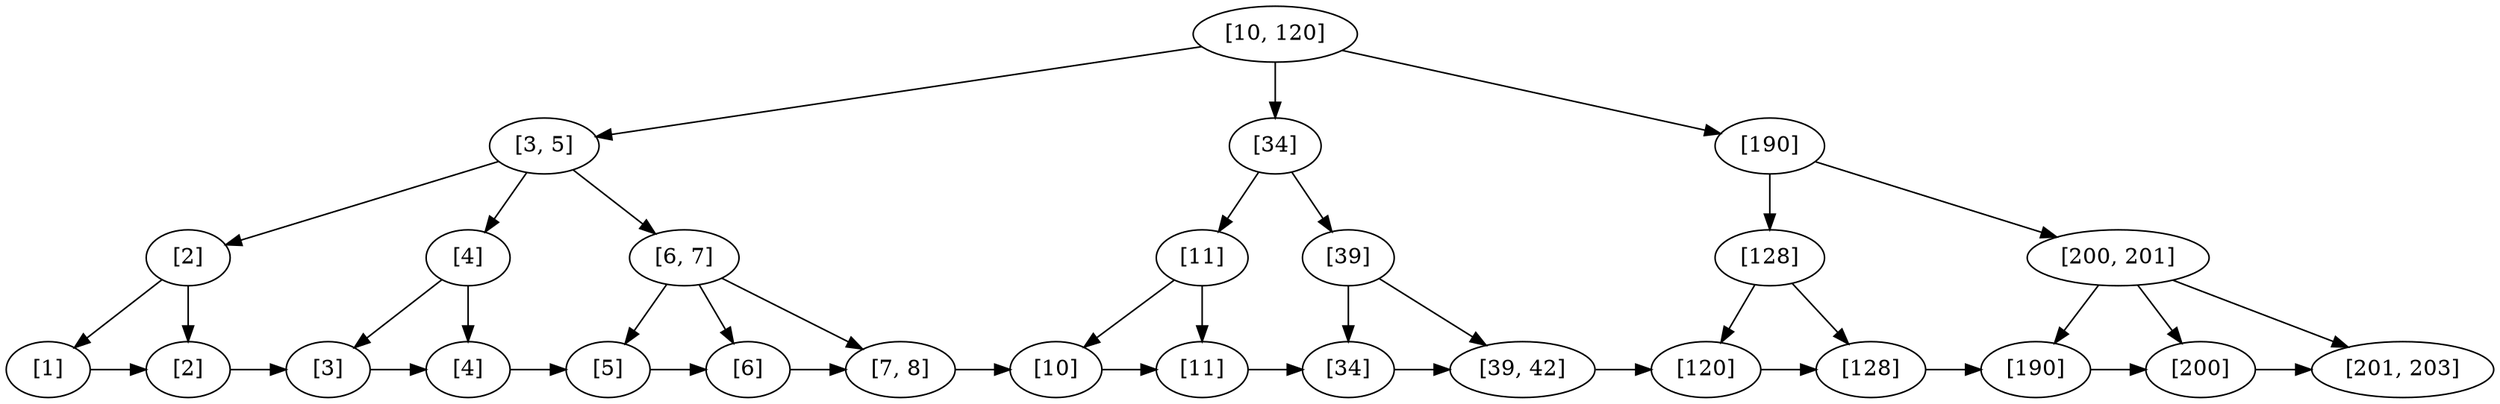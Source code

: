 // BPlusTree
digraph {
	nodesep=0.5 rankdir=TB ranksep=0.5 splines=true
	{
		rank=same
		"8c1cbe8b-0592-472a-adec-83f1feaa9c7e" [label="[10, 120]"]
	}
	"8c1cbe8b-0592-472a-adec-83f1feaa9c7e" -> "9b2229fb-29c2-491c-aa5b-7341d282c9db"
	"8c1cbe8b-0592-472a-adec-83f1feaa9c7e" -> "79369981-eda3-49ce-8c12-16fd732b4f6a"
	"8c1cbe8b-0592-472a-adec-83f1feaa9c7e" -> "db2b4000-0def-4b23-ae42-3fd0ef1f9c61"
	{
		rank=same
		"9b2229fb-29c2-491c-aa5b-7341d282c9db" [label="[3, 5]"]
		"79369981-eda3-49ce-8c12-16fd732b4f6a" [label="[34]"]
		"db2b4000-0def-4b23-ae42-3fd0ef1f9c61" [label="[190]"]
	}
	"9b2229fb-29c2-491c-aa5b-7341d282c9db" -> "6e24f6ae-e5c6-4109-90d4-95e753e796ba"
	"9b2229fb-29c2-491c-aa5b-7341d282c9db" -> "ae31e7e4-46e2-4239-a8eb-fd14b6157021"
	"9b2229fb-29c2-491c-aa5b-7341d282c9db" -> "8c796c4e-42ca-4a4c-81be-f00f4234be5b"
	"79369981-eda3-49ce-8c12-16fd732b4f6a" -> "0ac6a1d5-ace8-4354-9882-6a1fc6d52dff"
	"79369981-eda3-49ce-8c12-16fd732b4f6a" -> "afcb15aa-6917-4959-90f1-b4745c0867a0"
	"db2b4000-0def-4b23-ae42-3fd0ef1f9c61" -> "d7b97d47-8067-4cad-94da-488483659c78"
	"db2b4000-0def-4b23-ae42-3fd0ef1f9c61" -> "871677f1-e09c-445c-8474-891f189b364f"
	{
		rank=same
		"6e24f6ae-e5c6-4109-90d4-95e753e796ba" [label="[2]"]
		"ae31e7e4-46e2-4239-a8eb-fd14b6157021" [label="[4]"]
		"8c796c4e-42ca-4a4c-81be-f00f4234be5b" [label="[6, 7]"]
		"0ac6a1d5-ace8-4354-9882-6a1fc6d52dff" [label="[11]"]
		"afcb15aa-6917-4959-90f1-b4745c0867a0" [label="[39]"]
		"d7b97d47-8067-4cad-94da-488483659c78" [label="[128]"]
		"871677f1-e09c-445c-8474-891f189b364f" [label="[200, 201]"]
	}
	"6e24f6ae-e5c6-4109-90d4-95e753e796ba" -> "4b8bbc02-5601-44b5-ba05-5f87f99cf5e7"
	"6e24f6ae-e5c6-4109-90d4-95e753e796ba" -> "377104bb-347f-49f7-a85b-dc66dd2bdf6d"
	"ae31e7e4-46e2-4239-a8eb-fd14b6157021" -> "8fae6aca-7507-4f42-b247-3c51782b6da8"
	"ae31e7e4-46e2-4239-a8eb-fd14b6157021" -> "0ba62591-45b5-4e29-821d-d48ae6ce23cb"
	"8c796c4e-42ca-4a4c-81be-f00f4234be5b" -> "5f56f6d0-d180-48fc-937a-99fcbba5a0ec"
	"8c796c4e-42ca-4a4c-81be-f00f4234be5b" -> "f493404e-39a6-4566-84d9-24d9b3a18b9a"
	"8c796c4e-42ca-4a4c-81be-f00f4234be5b" -> "cbe8f9fd-5718-4cea-915e-048d1f2815ac"
	"0ac6a1d5-ace8-4354-9882-6a1fc6d52dff" -> "15778100-0dca-4b00-a20d-0c53e3c22546"
	"0ac6a1d5-ace8-4354-9882-6a1fc6d52dff" -> "405876b5-0ce2-411f-a8bd-0734fa38dbf1"
	"afcb15aa-6917-4959-90f1-b4745c0867a0" -> "927bebf6-110f-4b99-b5a2-56194d2024ff"
	"afcb15aa-6917-4959-90f1-b4745c0867a0" -> "2345b959-6a69-40e5-bd40-b9f1e2139666"
	"d7b97d47-8067-4cad-94da-488483659c78" -> "709632e7-4433-4522-8ee9-51c0b2e40a33"
	"d7b97d47-8067-4cad-94da-488483659c78" -> "3f5485b3-b01f-4f41-8b7d-826115731617"
	"871677f1-e09c-445c-8474-891f189b364f" -> "8fe6a4cf-ba1b-41b8-8751-1f69ad8cddfa"
	"871677f1-e09c-445c-8474-891f189b364f" -> "8f51757c-b505-415e-b837-5596683f46f3"
	"871677f1-e09c-445c-8474-891f189b364f" -> "9b24d583-c64b-4df7-8fb6-442529088fba"
	{
		rank=same
		"4b8bbc02-5601-44b5-ba05-5f87f99cf5e7" [label="[1]"]
		"377104bb-347f-49f7-a85b-dc66dd2bdf6d" [label="[2]"]
		"8fae6aca-7507-4f42-b247-3c51782b6da8" [label="[3]"]
		"0ba62591-45b5-4e29-821d-d48ae6ce23cb" [label="[4]"]
		"5f56f6d0-d180-48fc-937a-99fcbba5a0ec" [label="[5]"]
		"f493404e-39a6-4566-84d9-24d9b3a18b9a" [label="[6]"]
		"cbe8f9fd-5718-4cea-915e-048d1f2815ac" [label="[7, 8]"]
		"15778100-0dca-4b00-a20d-0c53e3c22546" [label="[10]"]
		"405876b5-0ce2-411f-a8bd-0734fa38dbf1" [label="[11]"]
		"927bebf6-110f-4b99-b5a2-56194d2024ff" [label="[34]"]
		"2345b959-6a69-40e5-bd40-b9f1e2139666" [label="[39, 42]"]
		"709632e7-4433-4522-8ee9-51c0b2e40a33" [label="[120]"]
		"3f5485b3-b01f-4f41-8b7d-826115731617" [label="[128]"]
		"8fe6a4cf-ba1b-41b8-8751-1f69ad8cddfa" [label="[190]"]
		"8f51757c-b505-415e-b837-5596683f46f3" [label="[200]"]
		"9b24d583-c64b-4df7-8fb6-442529088fba" [label="[201, 203]"]
	}
	"4b8bbc02-5601-44b5-ba05-5f87f99cf5e7" -> "377104bb-347f-49f7-a85b-dc66dd2bdf6d"
	"377104bb-347f-49f7-a85b-dc66dd2bdf6d" -> "8fae6aca-7507-4f42-b247-3c51782b6da8"
	"8fae6aca-7507-4f42-b247-3c51782b6da8" -> "0ba62591-45b5-4e29-821d-d48ae6ce23cb"
	"0ba62591-45b5-4e29-821d-d48ae6ce23cb" -> "5f56f6d0-d180-48fc-937a-99fcbba5a0ec"
	"5f56f6d0-d180-48fc-937a-99fcbba5a0ec" -> "f493404e-39a6-4566-84d9-24d9b3a18b9a"
	"f493404e-39a6-4566-84d9-24d9b3a18b9a" -> "cbe8f9fd-5718-4cea-915e-048d1f2815ac"
	"cbe8f9fd-5718-4cea-915e-048d1f2815ac" -> "15778100-0dca-4b00-a20d-0c53e3c22546"
	"15778100-0dca-4b00-a20d-0c53e3c22546" -> "405876b5-0ce2-411f-a8bd-0734fa38dbf1"
	"405876b5-0ce2-411f-a8bd-0734fa38dbf1" -> "927bebf6-110f-4b99-b5a2-56194d2024ff"
	"927bebf6-110f-4b99-b5a2-56194d2024ff" -> "2345b959-6a69-40e5-bd40-b9f1e2139666"
	"2345b959-6a69-40e5-bd40-b9f1e2139666" -> "709632e7-4433-4522-8ee9-51c0b2e40a33"
	"709632e7-4433-4522-8ee9-51c0b2e40a33" -> "3f5485b3-b01f-4f41-8b7d-826115731617"
	"3f5485b3-b01f-4f41-8b7d-826115731617" -> "8fe6a4cf-ba1b-41b8-8751-1f69ad8cddfa"
	"8fe6a4cf-ba1b-41b8-8751-1f69ad8cddfa" -> "8f51757c-b505-415e-b837-5596683f46f3"
	"8f51757c-b505-415e-b837-5596683f46f3" -> "9b24d583-c64b-4df7-8fb6-442529088fba"
}
